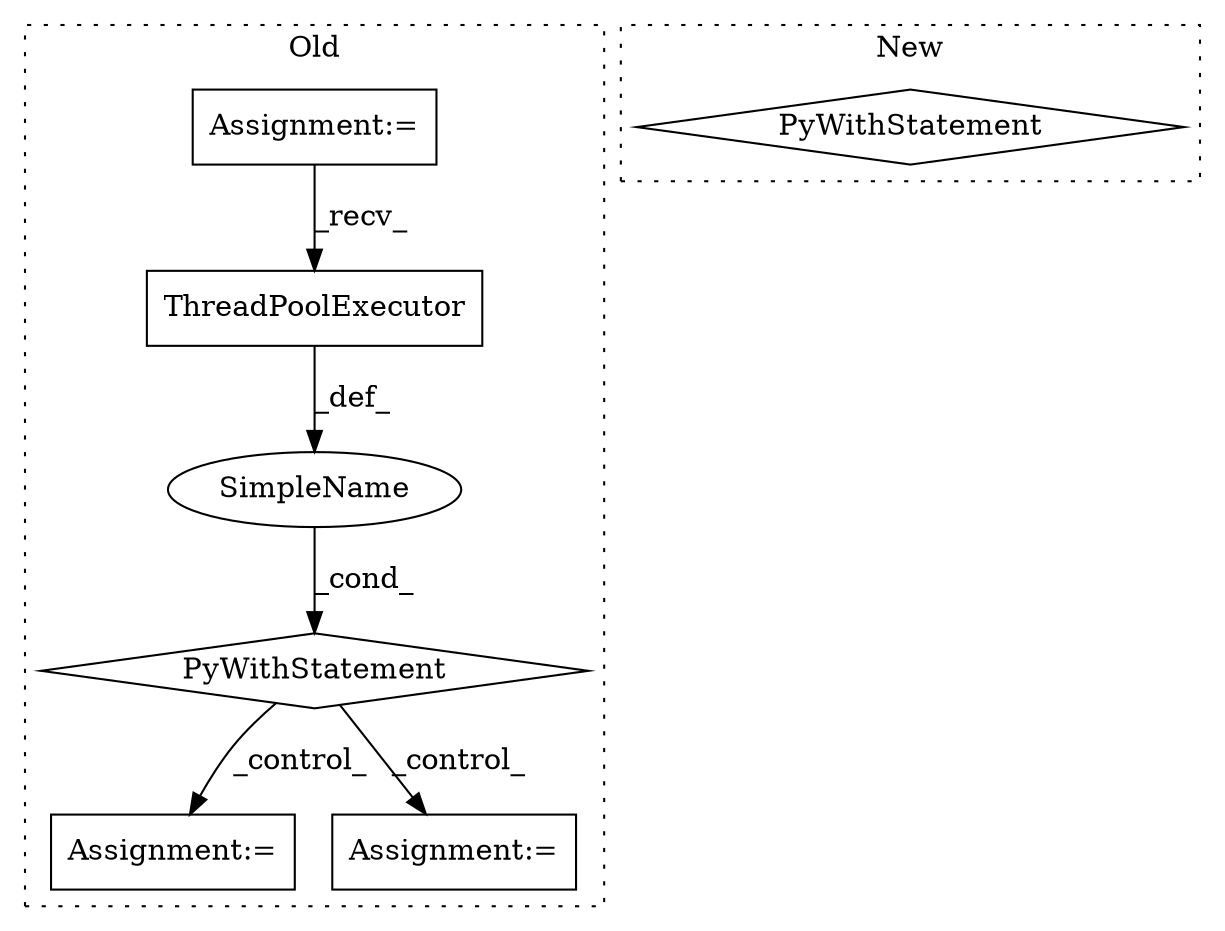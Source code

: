 digraph G {
subgraph cluster0 {
1 [label="ThreadPoolExecutor" a="32" s="4106,4127" l="19,1" shape="box"];
3 [label="Assignment:=" a="7" s="4075" l="7" shape="box"];
4 [label="Assignment:=" a="7" s="4469" l="1" shape="box"];
5 [label="SimpleName" a="42" s="" l="" shape="ellipse"];
6 [label="PyWithStatement" a="104" s="4088,4128" l="10,2" shape="diamond"];
7 [label="Assignment:=" a="7" s="4183" l="8" shape="box"];
label = "Old";
style="dotted";
}
subgraph cluster1 {
2 [label="PyWithStatement" a="104" s="4297,4314" l="10,2" shape="diamond"];
label = "New";
style="dotted";
}
1 -> 5 [label="_def_"];
3 -> 1 [label="_recv_"];
5 -> 6 [label="_cond_"];
6 -> 7 [label="_control_"];
6 -> 4 [label="_control_"];
}